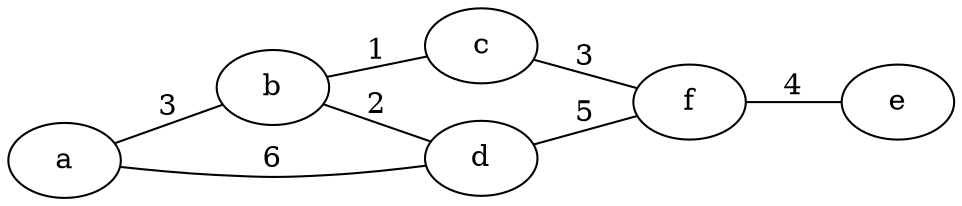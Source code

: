digraph Net_graph {
rankdir=LR;
edge[dir=none];
"a";
"a"->"b"[label="3"]
"a"->"d"[label="6"]
"b";
"b"->"c"[label="1"]
"b"->"d"[label="2"]
"c";
"c"->"f"[label="3"]
"d";
"d"->"f"[label="5"]
"e";
"f";
"f"->"e"[label="4"]
}